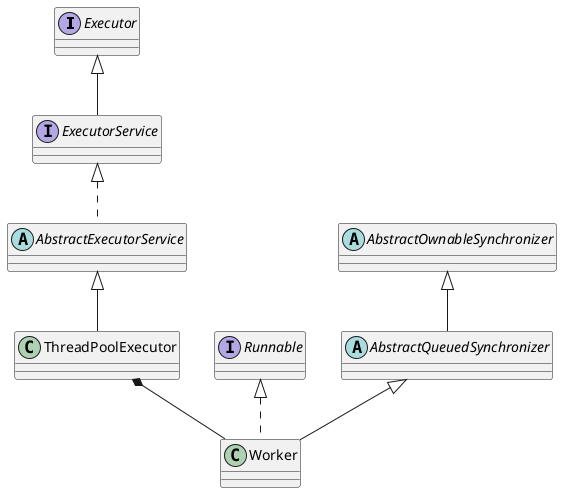 @startuml
'https://plantuml.com/sequence-diagram

interface Executor{}
interface ExecutorService{}
abstract class AbstractExecutorService{}
class ThreadPoolExecutor{}


interface Runnable{}
abstract class AbstractOwnableSynchronizer{}
abstract class AbstractQueuedSynchronizer{}
class Worker{}


Runnable <|.. Worker
AbstractQueuedSynchronizer <|-- Worker
AbstractOwnableSynchronizer <|-- AbstractQueuedSynchronizer
ThreadPoolExecutor *-- Worker



Executor <|-- ExecutorService
ExecutorService <|.. AbstractExecutorService
AbstractExecutorService <|-- ThreadPoolExecutor

@enduml